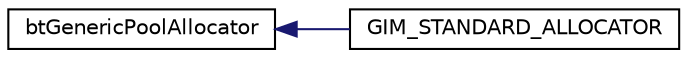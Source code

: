 digraph "Graphical Class Hierarchy"
{
  edge [fontname="Helvetica",fontsize="10",labelfontname="Helvetica",labelfontsize="10"];
  node [fontname="Helvetica",fontsize="10",shape=record];
  rankdir="LR";
  Node1 [label="btGenericPoolAllocator",height=0.2,width=0.4,color="black", fillcolor="white", style="filled",URL="$classbt_generic_pool_allocator.html",tooltip="Generic Allocator with pools. "];
  Node1 -> Node2 [dir="back",color="midnightblue",fontsize="10",style="solid",fontname="Helvetica"];
  Node2 [label="GIM_STANDARD_ALLOCATOR",height=0.2,width=0.4,color="black", fillcolor="white", style="filled",URL="$class_g_i_m___s_t_a_n_d_a_r_d___a_l_l_o_c_a_t_o_r.html"];
}
